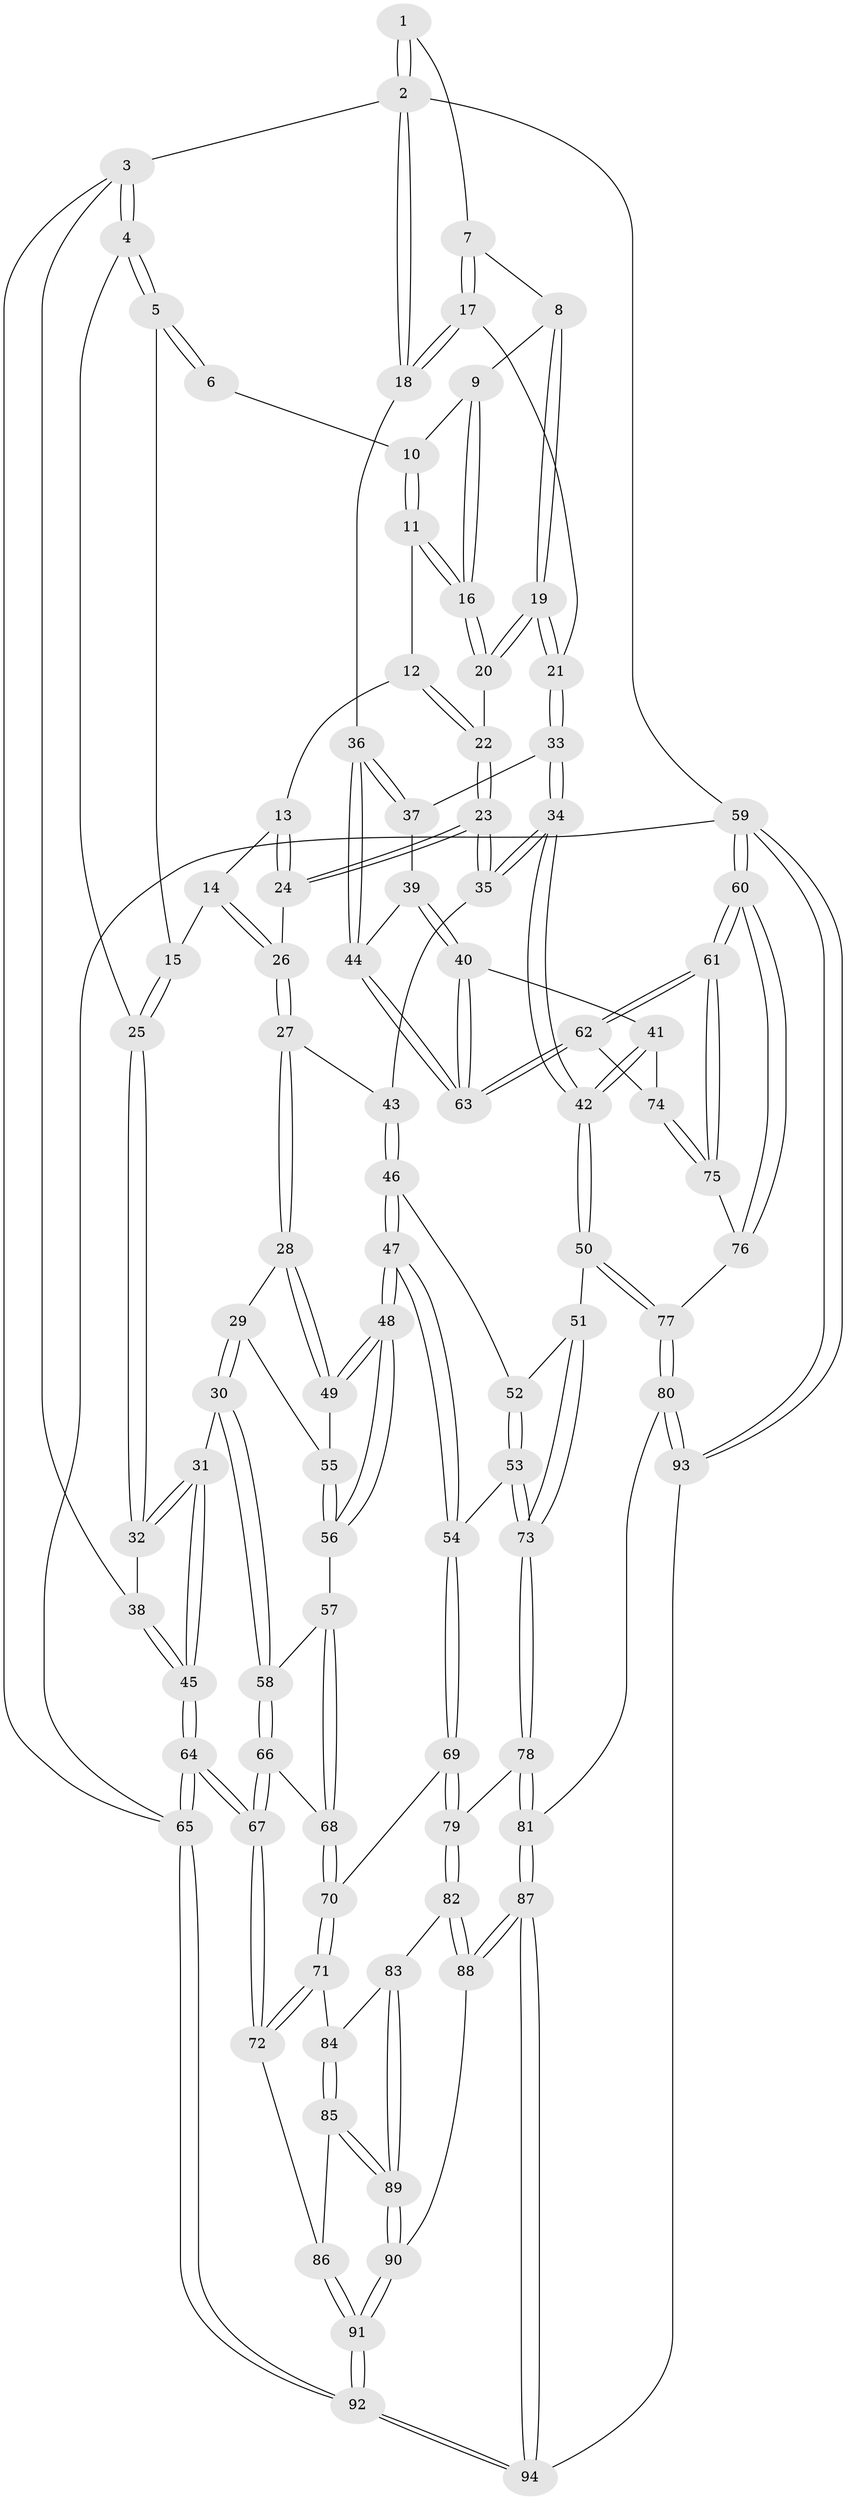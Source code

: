 // Generated by graph-tools (version 1.1) at 2025/38/03/09/25 02:38:51]
// undirected, 94 vertices, 232 edges
graph export_dot {
graph [start="1"]
  node [color=gray90,style=filled];
  1 [pos="+0.8955132435161659+0"];
  2 [pos="+1+0"];
  3 [pos="+0+0"];
  4 [pos="+0+0"];
  5 [pos="+0.27455558004187175+0"];
  6 [pos="+0.646466663079522+0"];
  7 [pos="+0.8961414693066664+0.06371196960892453"];
  8 [pos="+0.8741966309815122+0.08305743796332944"];
  9 [pos="+0.7216405728836895+0.02614227382426341"];
  10 [pos="+0.6888752902563766+0.001048080026574562"];
  11 [pos="+0.6539964561906955+0.09081965836387298"];
  12 [pos="+0.6421838316689078+0.10475642181688194"];
  13 [pos="+0.5778970915386485+0.13942242003188998"];
  14 [pos="+0.34857838286418286+0.07195639639677823"];
  15 [pos="+0.33024886377685636+0.041856726950276334"];
  16 [pos="+0.7982776061115266+0.19924232326850397"];
  17 [pos="+1+0.12431756260679294"];
  18 [pos="+1+0.15413617020517362"];
  19 [pos="+0.8239590248946189+0.21373535560917586"];
  20 [pos="+0.8054329328231914+0.2082048208040747"];
  21 [pos="+0.8324507868929855+0.22707092912698906"];
  22 [pos="+0.7000164088823589+0.22643730729556533"];
  23 [pos="+0.6124269823265568+0.28858524575158406"];
  24 [pos="+0.610996966147146+0.2864515833074204"];
  25 [pos="+0.14506752553373375+0.25591901500539993"];
  26 [pos="+0.3698911904556785+0.18055011614114166"];
  27 [pos="+0.3626051778438441+0.3461463235281731"];
  28 [pos="+0.34469783751459654+0.35915182565436177"];
  29 [pos="+0.2022084222948481+0.40433319890656966"];
  30 [pos="+0.17625707772496632+0.40719314706803905"];
  31 [pos="+0.13442127157567582+0.38467242658775824"];
  32 [pos="+0.12982771462232143+0.29053243328834805"];
  33 [pos="+0.8357289002242768+0.2364187086255886"];
  34 [pos="+0.6582641925804715+0.4043322530105916"];
  35 [pos="+0.6101761495858148+0.3494885235399134"];
  36 [pos="+1+0.18168417700999928"];
  37 [pos="+0.8557887068748097+0.26257444645420386"];
  38 [pos="+0+0"];
  39 [pos="+0.8919553649744136+0.3679988139330635"];
  40 [pos="+0.8590469636114189+0.466582325944138"];
  41 [pos="+0.7565874980699587+0.5578007648442572"];
  42 [pos="+0.7265441063325263+0.5575480444278936"];
  43 [pos="+0.4371582705036828+0.3836245181686133"];
  44 [pos="+1+0.29420166321107183"];
  45 [pos="+0+0.46508507251781517"];
  46 [pos="+0.4610003472340486+0.46142560974968166"];
  47 [pos="+0.36639233373606145+0.6020044695833823"];
  48 [pos="+0.36601214773036345+0.6018044185037885"];
  49 [pos="+0.3487884765491022+0.5316624945911477"];
  50 [pos="+0.71756159072217+0.5642633092851497"];
  51 [pos="+0.6716360594786125+0.5759468077845679"];
  52 [pos="+0.4762375531254207+0.4765514830766716"];
  53 [pos="+0.46696108842970174+0.6555469278794644"];
  54 [pos="+0.38674325592028447+0.623766244190918"];
  55 [pos="+0.2686381962754404+0.4986428064637813"];
  56 [pos="+0.2934961140354088+0.6031186338997369"];
  57 [pos="+0.24714417608145722+0.6144087472428461"];
  58 [pos="+0.17439370493605533+0.5131801026518913"];
  59 [pos="+1+1"];
  60 [pos="+1+1"];
  61 [pos="+1+0.708956425131245"];
  62 [pos="+1+0.5591506643510349"];
  63 [pos="+1+0.540102250327348"];
  64 [pos="+0+0.7209870479413331"];
  65 [pos="+0+1"];
  66 [pos="+0.06858563934656361+0.6231924587909445"];
  67 [pos="+0+0.7279024692882072"];
  68 [pos="+0.23006851393936759+0.640290293157693"];
  69 [pos="+0.3150867520856967+0.7425655753995777"];
  70 [pos="+0.22510256964379424+0.6826955302673767"];
  71 [pos="+0.17269142464916604+0.7476674363279656"];
  72 [pos="+0+0.7577388442102015"];
  73 [pos="+0.49787722388132266+0.6741889356879286"];
  74 [pos="+0.7924560097277803+0.5918256394052536"];
  75 [pos="+0.8871596354149611+0.6991218534131539"];
  76 [pos="+0.8549411439082465+0.8598488785179106"];
  77 [pos="+0.674982746823439+0.8886680235436365"];
  78 [pos="+0.49238807818164115+0.7573000382901954"];
  79 [pos="+0.32312276841757287+0.8124794723505618"];
  80 [pos="+0.6624154497050865+0.8995922069538017"];
  81 [pos="+0.5441739527296983+0.8629952576074841"];
  82 [pos="+0.3078308122132546+0.8369918952225142"];
  83 [pos="+0.2635958313335395+0.8390151040924839"];
  84 [pos="+0.22407511184158646+0.8053444835040827"];
  85 [pos="+0.09706413752324403+0.8736413365972173"];
  86 [pos="+0+0.8219168521094173"];
  87 [pos="+0.4021507266117527+0.9791144916169071"];
  88 [pos="+0.3635247687384381+0.9344242700466071"];
  89 [pos="+0.18034501147105805+0.9257247521054687"];
  90 [pos="+0.185535182883218+0.9642875280362551"];
  91 [pos="+0.16289591384834431+1"];
  92 [pos="+0.17556584166912612+1"];
  93 [pos="+0.6939001165197608+1"];
  94 [pos="+0.3780975470668584+1"];
  1 -- 2;
  1 -- 2;
  1 -- 7;
  2 -- 3;
  2 -- 18;
  2 -- 18;
  2 -- 59;
  3 -- 4;
  3 -- 4;
  3 -- 38;
  3 -- 65;
  4 -- 5;
  4 -- 5;
  4 -- 25;
  5 -- 6;
  5 -- 6;
  5 -- 15;
  6 -- 10;
  7 -- 8;
  7 -- 17;
  7 -- 17;
  8 -- 9;
  8 -- 19;
  8 -- 19;
  9 -- 10;
  9 -- 16;
  9 -- 16;
  10 -- 11;
  10 -- 11;
  11 -- 12;
  11 -- 16;
  11 -- 16;
  12 -- 13;
  12 -- 22;
  12 -- 22;
  13 -- 14;
  13 -- 24;
  13 -- 24;
  14 -- 15;
  14 -- 26;
  14 -- 26;
  15 -- 25;
  15 -- 25;
  16 -- 20;
  16 -- 20;
  17 -- 18;
  17 -- 18;
  17 -- 21;
  18 -- 36;
  19 -- 20;
  19 -- 20;
  19 -- 21;
  19 -- 21;
  20 -- 22;
  21 -- 33;
  21 -- 33;
  22 -- 23;
  22 -- 23;
  23 -- 24;
  23 -- 24;
  23 -- 35;
  23 -- 35;
  24 -- 26;
  25 -- 32;
  25 -- 32;
  26 -- 27;
  26 -- 27;
  27 -- 28;
  27 -- 28;
  27 -- 43;
  28 -- 29;
  28 -- 49;
  28 -- 49;
  29 -- 30;
  29 -- 30;
  29 -- 55;
  30 -- 31;
  30 -- 58;
  30 -- 58;
  31 -- 32;
  31 -- 32;
  31 -- 45;
  31 -- 45;
  32 -- 38;
  33 -- 34;
  33 -- 34;
  33 -- 37;
  34 -- 35;
  34 -- 35;
  34 -- 42;
  34 -- 42;
  35 -- 43;
  36 -- 37;
  36 -- 37;
  36 -- 44;
  36 -- 44;
  37 -- 39;
  38 -- 45;
  38 -- 45;
  39 -- 40;
  39 -- 40;
  39 -- 44;
  40 -- 41;
  40 -- 63;
  40 -- 63;
  41 -- 42;
  41 -- 42;
  41 -- 74;
  42 -- 50;
  42 -- 50;
  43 -- 46;
  43 -- 46;
  44 -- 63;
  44 -- 63;
  45 -- 64;
  45 -- 64;
  46 -- 47;
  46 -- 47;
  46 -- 52;
  47 -- 48;
  47 -- 48;
  47 -- 54;
  47 -- 54;
  48 -- 49;
  48 -- 49;
  48 -- 56;
  48 -- 56;
  49 -- 55;
  50 -- 51;
  50 -- 77;
  50 -- 77;
  51 -- 52;
  51 -- 73;
  51 -- 73;
  52 -- 53;
  52 -- 53;
  53 -- 54;
  53 -- 73;
  53 -- 73;
  54 -- 69;
  54 -- 69;
  55 -- 56;
  55 -- 56;
  56 -- 57;
  57 -- 58;
  57 -- 68;
  57 -- 68;
  58 -- 66;
  58 -- 66;
  59 -- 60;
  59 -- 60;
  59 -- 93;
  59 -- 93;
  59 -- 65;
  60 -- 61;
  60 -- 61;
  60 -- 76;
  60 -- 76;
  61 -- 62;
  61 -- 62;
  61 -- 75;
  61 -- 75;
  62 -- 63;
  62 -- 63;
  62 -- 74;
  64 -- 65;
  64 -- 65;
  64 -- 67;
  64 -- 67;
  65 -- 92;
  65 -- 92;
  66 -- 67;
  66 -- 67;
  66 -- 68;
  67 -- 72;
  67 -- 72;
  68 -- 70;
  68 -- 70;
  69 -- 70;
  69 -- 79;
  69 -- 79;
  70 -- 71;
  70 -- 71;
  71 -- 72;
  71 -- 72;
  71 -- 84;
  72 -- 86;
  73 -- 78;
  73 -- 78;
  74 -- 75;
  74 -- 75;
  75 -- 76;
  76 -- 77;
  77 -- 80;
  77 -- 80;
  78 -- 79;
  78 -- 81;
  78 -- 81;
  79 -- 82;
  79 -- 82;
  80 -- 81;
  80 -- 93;
  80 -- 93;
  81 -- 87;
  81 -- 87;
  82 -- 83;
  82 -- 88;
  82 -- 88;
  83 -- 84;
  83 -- 89;
  83 -- 89;
  84 -- 85;
  84 -- 85;
  85 -- 86;
  85 -- 89;
  85 -- 89;
  86 -- 91;
  86 -- 91;
  87 -- 88;
  87 -- 88;
  87 -- 94;
  87 -- 94;
  88 -- 90;
  89 -- 90;
  89 -- 90;
  90 -- 91;
  90 -- 91;
  91 -- 92;
  91 -- 92;
  92 -- 94;
  92 -- 94;
  93 -- 94;
}
